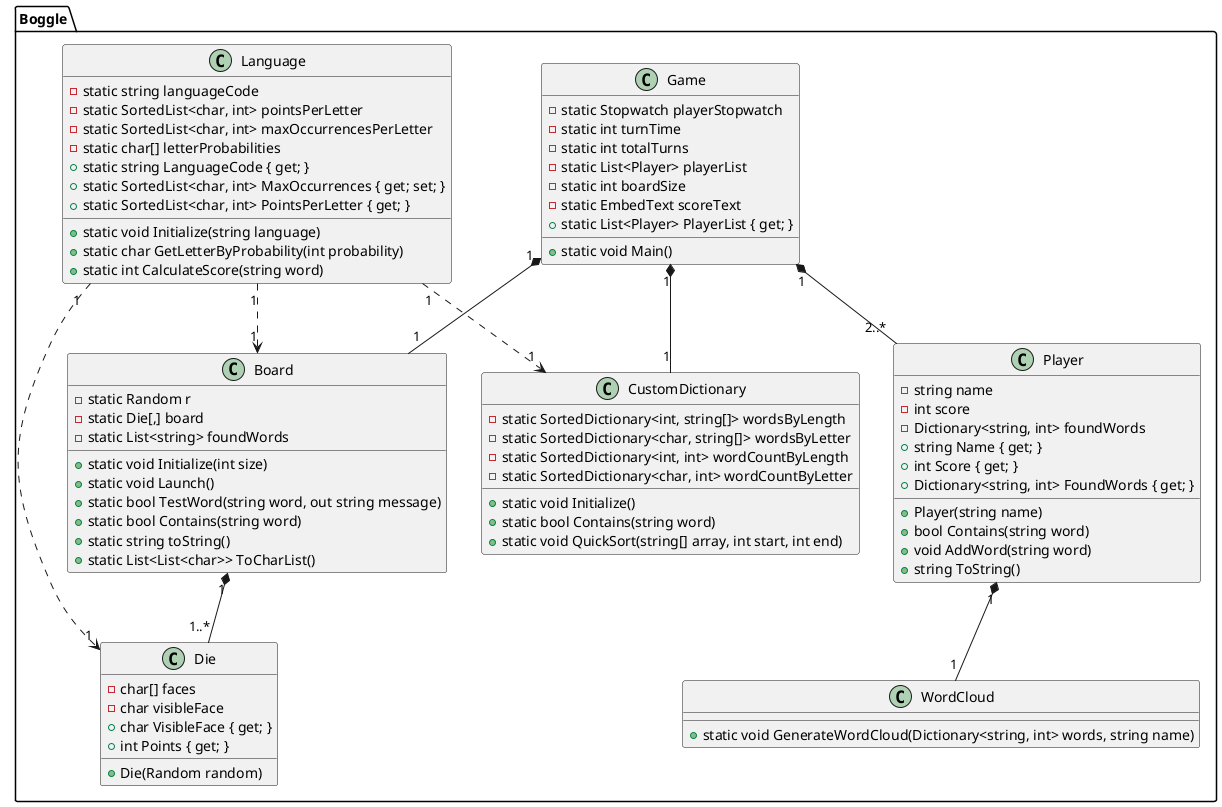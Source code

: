 @startuml

namespace Boggle {
    class Die {
        - char[] faces
        - char visibleFace
        + Die(Random random)
        + char VisibleFace { get; }
        + int Points { get; }
    }

    class Game {
        - static Stopwatch playerStopwatch
        - static int turnTime
        - static int totalTurns
        - static List<Player> playerList
        - static int boardSize
        - static EmbedText scoreText
        + static List<Player> PlayerList { get; }
        + static void Main()
    }

    class Board {
        - static Random r
        - static Die[,] board
        - static List<string> foundWords
        + static void Initialize(int size)
        + static void Launch()
        + static bool TestWord(string word, out string message)
        + static bool Contains(string word)
        + static string toString()
        + static List<List<char>> ToCharList()
    }

    class Language {
        - static string languageCode
        - static SortedList<char, int> pointsPerLetter
        - static SortedList<char, int> maxOccurrencesPerLetter
        - static char[] letterProbabilities
        + static void Initialize(string language)
        + static string LanguageCode { get; }
        + static SortedList<char, int> MaxOccurrences { get; set; }
        + static SortedList<char, int> PointsPerLetter { get; }
        + static char GetLetterByProbability(int probability)
        + static int CalculateScore(string word)
    }

    class WordCloud {
        + static void GenerateWordCloud(Dictionary<string, int> words, string name)
    }

    class CustomDictionary {
        - static SortedDictionary<int, string[]> wordsByLength
        - static SortedDictionary<char, string[]> wordsByLetter
        - static SortedDictionary<int, int> wordCountByLength
        - static SortedDictionary<char, int> wordCountByLetter
        + static void Initialize()
        + static bool Contains(string word)
        + static void QuickSort(string[] array, int start, int end)
    }

    class Player {
        - string name
        - int score
        - Dictionary<string, int> foundWords
        + Player(string name)
        + string Name { get; }
        + int Score { get; }
        + Dictionary<string, int> FoundWords { get; }
        + bool Contains(string word)
        + void AddWord(string word)
        + string ToString()
    }
    
     Game "1" *-- "2..*" Player
     Game "1" *-- "1" Board
     Language "1" ..> "1" Board
     Game "1" *-- "1" CustomDictionary
     Language "1" ..> "1" CustomDictionary
     Language "1" ..> "1" Die
     Board "1" *-- "1..*" Die
     Player "1" *-- "1" WordCloud
}

@enduml